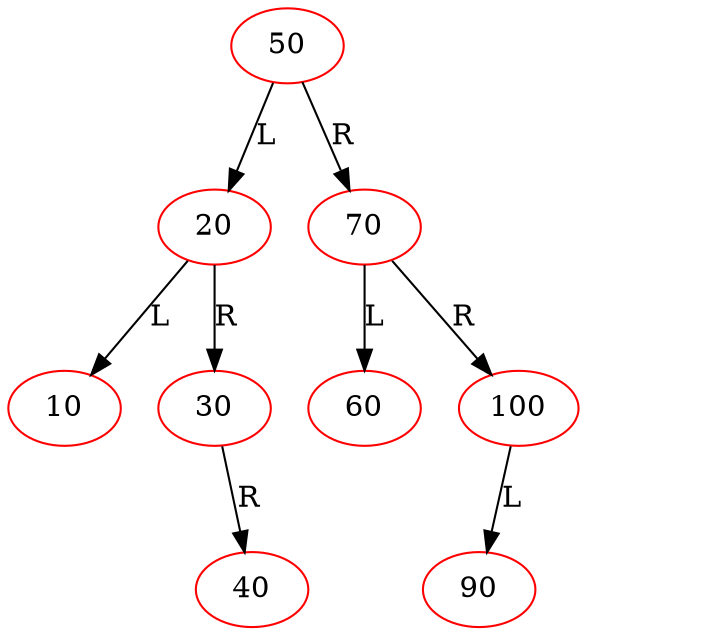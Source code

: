 digraph BiTreeBiTreeInsert {
"50" -> {"20"} [label="L"]
"50" -> {"70"} [label="R"]
"20" -> {"10"} [label="L"]
"20" -> {"30"} [label="R"]
"70" -> {"60"} [label="L"]
"70" -> {"100"} [label="R"]
"30" -> {"HD0"} [label="L"] [style=invis]
"HD0" [style=invis]
"30" -> {"40"} [label="R"]
"100" -> {"90"} [label="L"]
"100" -> {"HD1"} [label="R"] [style=invis]
"HD1" [style=invis]
"50" [color=red]
"20" [color=red]
"10" [color=red]
"30" [color=red]
"40" [color=red]
"70" [color=red]
"60" [color=red]
"100" [color=red]
"90" [color=red]
}
